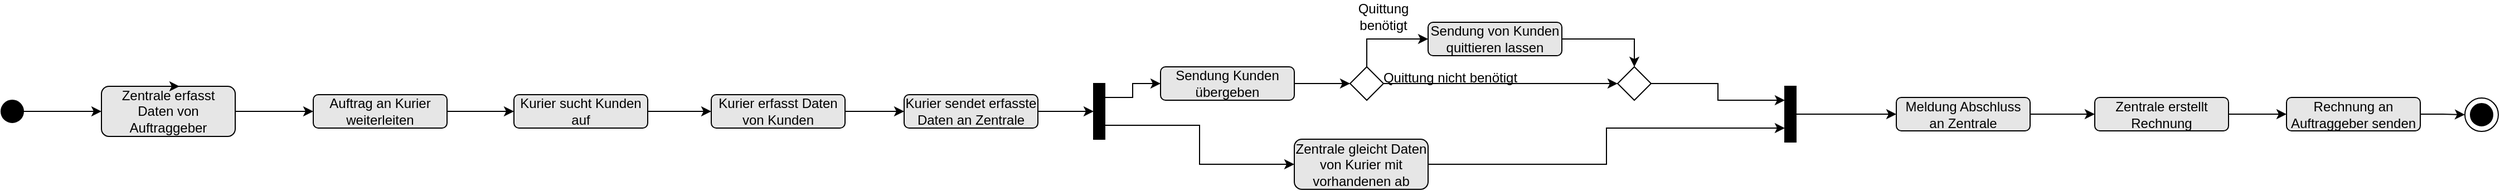 <mxfile version="15.9.4" type="github">
  <diagram id="bSTJGgKM-z_hkHdTHr45" name="Page-1">
    <mxGraphModel dx="2703" dy="1754" grid="1" gridSize="10" guides="1" tooltips="1" connect="1" arrows="1" fold="1" page="1" pageScale="1" pageWidth="827" pageHeight="1169" math="0" shadow="0">
      <root>
        <mxCell id="0" />
        <mxCell id="1" parent="0" />
        <mxCell id="uAHaU_QoXrdmUZP_G0ET-5" style="edgeStyle=orthogonalEdgeStyle;rounded=0;orthogonalLoop=1;jettySize=auto;html=1;exitX=1;exitY=0.5;exitDx=0;exitDy=0;" edge="1" parent="1" source="uAHaU_QoXrdmUZP_G0ET-1" target="uAHaU_QoXrdmUZP_G0ET-2">
          <mxGeometry relative="1" as="geometry" />
        </mxCell>
        <mxCell id="uAHaU_QoXrdmUZP_G0ET-1" value="" style="ellipse;whiteSpace=wrap;html=1;fillColor=#000000;" vertex="1" parent="1">
          <mxGeometry x="190" y="190" width="20" height="20" as="geometry" />
        </mxCell>
        <mxCell id="uAHaU_QoXrdmUZP_G0ET-6" style="edgeStyle=orthogonalEdgeStyle;rounded=0;orthogonalLoop=1;jettySize=auto;html=1;exitX=1;exitY=0.5;exitDx=0;exitDy=0;" edge="1" parent="1" source="uAHaU_QoXrdmUZP_G0ET-2" target="uAHaU_QoXrdmUZP_G0ET-4">
          <mxGeometry relative="1" as="geometry" />
        </mxCell>
        <mxCell id="uAHaU_QoXrdmUZP_G0ET-2" value="Zentrale erfasst Daten von Auftraggeber" style="rounded=1;whiteSpace=wrap;html=1;fillColor=#E6E6E6;gradientColor=none;strokeWidth=1;perimeterSpacing=0;glass=0;" vertex="1" parent="1">
          <mxGeometry x="280" y="177.5" width="120" height="45" as="geometry" />
        </mxCell>
        <mxCell id="uAHaU_QoXrdmUZP_G0ET-3" style="edgeStyle=orthogonalEdgeStyle;rounded=0;orthogonalLoop=1;jettySize=auto;html=1;exitX=0.5;exitY=0;exitDx=0;exitDy=0;entryX=0.583;entryY=0;entryDx=0;entryDy=0;entryPerimeter=0;" edge="1" parent="1" source="uAHaU_QoXrdmUZP_G0ET-2" target="uAHaU_QoXrdmUZP_G0ET-2">
          <mxGeometry relative="1" as="geometry" />
        </mxCell>
        <mxCell id="uAHaU_QoXrdmUZP_G0ET-8" style="edgeStyle=orthogonalEdgeStyle;rounded=0;orthogonalLoop=1;jettySize=auto;html=1;exitX=1;exitY=0.5;exitDx=0;exitDy=0;" edge="1" parent="1" source="uAHaU_QoXrdmUZP_G0ET-4" target="uAHaU_QoXrdmUZP_G0ET-7">
          <mxGeometry relative="1" as="geometry" />
        </mxCell>
        <mxCell id="uAHaU_QoXrdmUZP_G0ET-4" value="Auftrag an Kurier weiterleiten" style="rounded=1;whiteSpace=wrap;html=1;fillColor=#E6E6E6;gradientColor=none;strokeWidth=1;perimeterSpacing=0;glass=0;" vertex="1" parent="1">
          <mxGeometry x="470" y="185" width="120" height="30" as="geometry" />
        </mxCell>
        <mxCell id="uAHaU_QoXrdmUZP_G0ET-10" style="edgeStyle=orthogonalEdgeStyle;rounded=0;orthogonalLoop=1;jettySize=auto;html=1;exitX=1;exitY=0.5;exitDx=0;exitDy=0;entryX=0;entryY=0.5;entryDx=0;entryDy=0;" edge="1" parent="1" source="uAHaU_QoXrdmUZP_G0ET-7" target="uAHaU_QoXrdmUZP_G0ET-9">
          <mxGeometry relative="1" as="geometry" />
        </mxCell>
        <mxCell id="uAHaU_QoXrdmUZP_G0ET-7" value="Kurier sucht Kunden auf" style="rounded=1;whiteSpace=wrap;html=1;fillColor=#E6E6E6;gradientColor=none;strokeWidth=1;perimeterSpacing=0;glass=0;" vertex="1" parent="1">
          <mxGeometry x="650" y="185" width="120" height="30" as="geometry" />
        </mxCell>
        <mxCell id="uAHaU_QoXrdmUZP_G0ET-14" style="edgeStyle=orthogonalEdgeStyle;rounded=0;orthogonalLoop=1;jettySize=auto;html=1;exitX=1;exitY=0.5;exitDx=0;exitDy=0;entryX=0;entryY=0.5;entryDx=0;entryDy=0;" edge="1" parent="1" source="uAHaU_QoXrdmUZP_G0ET-9" target="uAHaU_QoXrdmUZP_G0ET-11">
          <mxGeometry relative="1" as="geometry" />
        </mxCell>
        <mxCell id="uAHaU_QoXrdmUZP_G0ET-9" value="Kurier erfasst Daten von Kunden" style="rounded=1;whiteSpace=wrap;html=1;fillColor=#E6E6E6;gradientColor=none;strokeWidth=1;perimeterSpacing=0;glass=0;" vertex="1" parent="1">
          <mxGeometry x="827" y="185" width="120" height="30" as="geometry" />
        </mxCell>
        <mxCell id="uAHaU_QoXrdmUZP_G0ET-13" style="edgeStyle=orthogonalEdgeStyle;rounded=0;orthogonalLoop=1;jettySize=auto;html=1;exitX=1;exitY=0.5;exitDx=0;exitDy=0;entryX=0;entryY=0.5;entryDx=0;entryDy=0;" edge="1" parent="1" source="uAHaU_QoXrdmUZP_G0ET-11" target="uAHaU_QoXrdmUZP_G0ET-12">
          <mxGeometry relative="1" as="geometry" />
        </mxCell>
        <mxCell id="uAHaU_QoXrdmUZP_G0ET-11" value="Kurier sendet erfasste Daten an Zentrale" style="rounded=1;whiteSpace=wrap;html=1;fillColor=#E6E6E6;gradientColor=none;strokeWidth=1;perimeterSpacing=0;glass=0;" vertex="1" parent="1">
          <mxGeometry x="1000" y="185" width="120" height="30" as="geometry" />
        </mxCell>
        <mxCell id="uAHaU_QoXrdmUZP_G0ET-28" style="edgeStyle=orthogonalEdgeStyle;rounded=0;orthogonalLoop=1;jettySize=auto;html=1;exitX=1;exitY=0.75;exitDx=0;exitDy=0;entryX=0;entryY=0.5;entryDx=0;entryDy=0;" edge="1" parent="1" source="uAHaU_QoXrdmUZP_G0ET-12" target="uAHaU_QoXrdmUZP_G0ET-15">
          <mxGeometry relative="1" as="geometry" />
        </mxCell>
        <mxCell id="uAHaU_QoXrdmUZP_G0ET-29" style="edgeStyle=orthogonalEdgeStyle;rounded=0;orthogonalLoop=1;jettySize=auto;html=1;exitX=1;exitY=0.25;exitDx=0;exitDy=0;entryX=0;entryY=0.5;entryDx=0;entryDy=0;" edge="1" parent="1" source="uAHaU_QoXrdmUZP_G0ET-12" target="uAHaU_QoXrdmUZP_G0ET-16">
          <mxGeometry relative="1" as="geometry" />
        </mxCell>
        <mxCell id="uAHaU_QoXrdmUZP_G0ET-12" value="" style="rounded=0;whiteSpace=wrap;html=1;fillColor=#000000;" vertex="1" parent="1">
          <mxGeometry x="1170" y="175" width="10" height="50" as="geometry" />
        </mxCell>
        <mxCell id="uAHaU_QoXrdmUZP_G0ET-32" style="edgeStyle=orthogonalEdgeStyle;rounded=0;orthogonalLoop=1;jettySize=auto;html=1;exitX=1;exitY=0.5;exitDx=0;exitDy=0;entryX=0;entryY=0.75;entryDx=0;entryDy=0;" edge="1" parent="1" source="uAHaU_QoXrdmUZP_G0ET-15" target="uAHaU_QoXrdmUZP_G0ET-23">
          <mxGeometry relative="1" as="geometry" />
        </mxCell>
        <mxCell id="uAHaU_QoXrdmUZP_G0ET-15" value="Zentrale gleicht Daten von Kurier mit vorhandenen ab" style="rounded=1;whiteSpace=wrap;html=1;fillColor=#E6E6E6;gradientColor=none;strokeWidth=1;perimeterSpacing=0;glass=0;" vertex="1" parent="1">
          <mxGeometry x="1350" y="225" width="120" height="45" as="geometry" />
        </mxCell>
        <mxCell id="uAHaU_QoXrdmUZP_G0ET-18" style="edgeStyle=orthogonalEdgeStyle;rounded=0;orthogonalLoop=1;jettySize=auto;html=1;exitX=1;exitY=0.5;exitDx=0;exitDy=0;entryX=0;entryY=0.5;entryDx=0;entryDy=0;" edge="1" parent="1" source="uAHaU_QoXrdmUZP_G0ET-16" target="uAHaU_QoXrdmUZP_G0ET-17">
          <mxGeometry relative="1" as="geometry" />
        </mxCell>
        <mxCell id="uAHaU_QoXrdmUZP_G0ET-16" value="Sendung Kunden übergeben" style="rounded=1;whiteSpace=wrap;html=1;fillColor=#E6E6E6;gradientColor=none;strokeWidth=1;perimeterSpacing=0;glass=0;" vertex="1" parent="1">
          <mxGeometry x="1230" y="160" width="120" height="30" as="geometry" />
        </mxCell>
        <mxCell id="uAHaU_QoXrdmUZP_G0ET-20" style="edgeStyle=orthogonalEdgeStyle;rounded=0;orthogonalLoop=1;jettySize=auto;html=1;exitX=0.5;exitY=0;exitDx=0;exitDy=0;entryX=0;entryY=0.5;entryDx=0;entryDy=0;" edge="1" parent="1" source="uAHaU_QoXrdmUZP_G0ET-17" target="uAHaU_QoXrdmUZP_G0ET-19">
          <mxGeometry relative="1" as="geometry">
            <Array as="points">
              <mxPoint x="1415" y="135" />
            </Array>
          </mxGeometry>
        </mxCell>
        <mxCell id="uAHaU_QoXrdmUZP_G0ET-25" style="edgeStyle=orthogonalEdgeStyle;rounded=0;orthogonalLoop=1;jettySize=auto;html=1;exitX=1;exitY=0.5;exitDx=0;exitDy=0;entryX=0;entryY=0.5;entryDx=0;entryDy=0;" edge="1" parent="1" source="uAHaU_QoXrdmUZP_G0ET-17" target="uAHaU_QoXrdmUZP_G0ET-24">
          <mxGeometry relative="1" as="geometry" />
        </mxCell>
        <mxCell id="uAHaU_QoXrdmUZP_G0ET-17" value="" style="rhombus;whiteSpace=wrap;html=1;" vertex="1" parent="1">
          <mxGeometry x="1400" y="160" width="30" height="30" as="geometry" />
        </mxCell>
        <mxCell id="uAHaU_QoXrdmUZP_G0ET-26" style="edgeStyle=orthogonalEdgeStyle;rounded=0;orthogonalLoop=1;jettySize=auto;html=1;exitX=1;exitY=0.5;exitDx=0;exitDy=0;entryX=0.5;entryY=0;entryDx=0;entryDy=0;" edge="1" parent="1" source="uAHaU_QoXrdmUZP_G0ET-19" target="uAHaU_QoXrdmUZP_G0ET-24">
          <mxGeometry relative="1" as="geometry" />
        </mxCell>
        <mxCell id="uAHaU_QoXrdmUZP_G0ET-19" value="Sendung von Kunden quittieren lassen" style="rounded=1;whiteSpace=wrap;html=1;fillColor=#E6E6E6;gradientColor=none;strokeWidth=1;perimeterSpacing=0;glass=0;" vertex="1" parent="1">
          <mxGeometry x="1470" y="120" width="120" height="30" as="geometry" />
        </mxCell>
        <mxCell id="uAHaU_QoXrdmUZP_G0ET-21" value="Quittung benötigt" style="text;html=1;strokeColor=none;fillColor=none;align=center;verticalAlign=middle;whiteSpace=wrap;rounded=0;" vertex="1" parent="1">
          <mxGeometry x="1400" y="100" width="60" height="30" as="geometry" />
        </mxCell>
        <mxCell id="uAHaU_QoXrdmUZP_G0ET-22" value="Quittung nicht benötigt" style="text;html=1;strokeColor=none;fillColor=none;align=center;verticalAlign=middle;whiteSpace=wrap;rounded=0;" vertex="1" parent="1">
          <mxGeometry x="1420" y="155" width="140" height="30" as="geometry" />
        </mxCell>
        <mxCell id="uAHaU_QoXrdmUZP_G0ET-36" style="edgeStyle=orthogonalEdgeStyle;rounded=0;orthogonalLoop=1;jettySize=auto;html=1;exitX=1;exitY=0.5;exitDx=0;exitDy=0;entryX=0;entryY=0.5;entryDx=0;entryDy=0;" edge="1" parent="1" source="uAHaU_QoXrdmUZP_G0ET-23" target="uAHaU_QoXrdmUZP_G0ET-33">
          <mxGeometry relative="1" as="geometry" />
        </mxCell>
        <mxCell id="uAHaU_QoXrdmUZP_G0ET-23" value="" style="rounded=0;whiteSpace=wrap;html=1;fillColor=#000000;" vertex="1" parent="1">
          <mxGeometry x="1790" y="177.5" width="10" height="50" as="geometry" />
        </mxCell>
        <mxCell id="uAHaU_QoXrdmUZP_G0ET-30" style="edgeStyle=orthogonalEdgeStyle;rounded=0;orthogonalLoop=1;jettySize=auto;html=1;exitX=1;exitY=0.5;exitDx=0;exitDy=0;entryX=0;entryY=0.25;entryDx=0;entryDy=0;" edge="1" parent="1" source="uAHaU_QoXrdmUZP_G0ET-24" target="uAHaU_QoXrdmUZP_G0ET-23">
          <mxGeometry relative="1" as="geometry" />
        </mxCell>
        <mxCell id="uAHaU_QoXrdmUZP_G0ET-24" value="" style="rhombus;whiteSpace=wrap;html=1;" vertex="1" parent="1">
          <mxGeometry x="1640" y="160" width="30" height="30" as="geometry" />
        </mxCell>
        <mxCell id="uAHaU_QoXrdmUZP_G0ET-37" style="edgeStyle=orthogonalEdgeStyle;rounded=0;orthogonalLoop=1;jettySize=auto;html=1;exitX=1;exitY=0.5;exitDx=0;exitDy=0;entryX=0;entryY=0.5;entryDx=0;entryDy=0;" edge="1" parent="1" source="uAHaU_QoXrdmUZP_G0ET-33" target="uAHaU_QoXrdmUZP_G0ET-34">
          <mxGeometry relative="1" as="geometry" />
        </mxCell>
        <mxCell id="uAHaU_QoXrdmUZP_G0ET-33" value="Meldung Abschluss an Zentrale" style="rounded=1;whiteSpace=wrap;html=1;fillColor=#E6E6E6;gradientColor=none;strokeWidth=1;perimeterSpacing=0;glass=0;" vertex="1" parent="1">
          <mxGeometry x="1890" y="187.5" width="120" height="30" as="geometry" />
        </mxCell>
        <mxCell id="uAHaU_QoXrdmUZP_G0ET-38" style="edgeStyle=orthogonalEdgeStyle;rounded=0;orthogonalLoop=1;jettySize=auto;html=1;exitX=1;exitY=0.5;exitDx=0;exitDy=0;entryX=0;entryY=0.5;entryDx=0;entryDy=0;" edge="1" parent="1" source="uAHaU_QoXrdmUZP_G0ET-34" target="uAHaU_QoXrdmUZP_G0ET-35">
          <mxGeometry relative="1" as="geometry" />
        </mxCell>
        <mxCell id="uAHaU_QoXrdmUZP_G0ET-34" value="Zentrale erstellt Rechnung" style="rounded=1;whiteSpace=wrap;html=1;fillColor=#E6E6E6;gradientColor=none;strokeWidth=1;perimeterSpacing=0;glass=0;" vertex="1" parent="1">
          <mxGeometry x="2068" y="187.5" width="120" height="30" as="geometry" />
        </mxCell>
        <mxCell id="uAHaU_QoXrdmUZP_G0ET-41" style="edgeStyle=orthogonalEdgeStyle;rounded=0;orthogonalLoop=1;jettySize=auto;html=1;exitX=1;exitY=0.5;exitDx=0;exitDy=0;entryX=0;entryY=0.5;entryDx=0;entryDy=0;" edge="1" parent="1" source="uAHaU_QoXrdmUZP_G0ET-35" target="uAHaU_QoXrdmUZP_G0ET-39">
          <mxGeometry relative="1" as="geometry" />
        </mxCell>
        <mxCell id="uAHaU_QoXrdmUZP_G0ET-35" value="Rechnung an Auftraggeber senden" style="rounded=1;whiteSpace=wrap;html=1;fillColor=#E6E6E6;gradientColor=none;strokeWidth=1;perimeterSpacing=0;glass=0;" vertex="1" parent="1">
          <mxGeometry x="2240" y="187.5" width="120" height="30" as="geometry" />
        </mxCell>
        <mxCell id="uAHaU_QoXrdmUZP_G0ET-39" value="" style="ellipse;whiteSpace=wrap;html=1;rounded=1;shadow=0;glass=0;sketch=0;strokeWidth=1;" vertex="1" parent="1">
          <mxGeometry x="2400" y="188" width="30" height="30" as="geometry" />
        </mxCell>
        <mxCell id="uAHaU_QoXrdmUZP_G0ET-40" value="" style="ellipse;whiteSpace=wrap;html=1;fillColor=#000000;" vertex="1" parent="1">
          <mxGeometry x="2405" y="193" width="20" height="20" as="geometry" />
        </mxCell>
      </root>
    </mxGraphModel>
  </diagram>
</mxfile>
